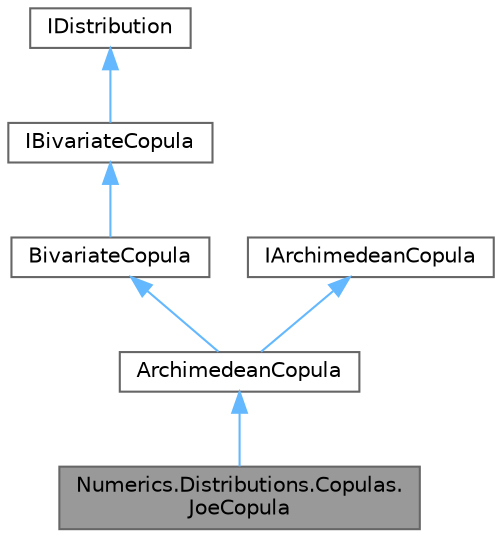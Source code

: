 digraph "Numerics.Distributions.Copulas.JoeCopula"
{
 // LATEX_PDF_SIZE
  bgcolor="transparent";
  edge [fontname=Helvetica,fontsize=10,labelfontname=Helvetica,labelfontsize=10];
  node [fontname=Helvetica,fontsize=10,shape=box,height=0.2,width=0.4];
  Node1 [id="Node000001",label="Numerics.Distributions.Copulas.\lJoeCopula",height=0.2,width=0.4,color="gray40", fillcolor="grey60", style="filled", fontcolor="black",tooltip="The Joe copula."];
  Node2 -> Node1 [id="edge1_Node000001_Node000002",dir="back",color="steelblue1",style="solid",tooltip=" "];
  Node2 [id="Node000002",label="ArchimedeanCopula",height=0.2,width=0.4,color="gray40", fillcolor="white", style="filled",URL="$class_numerics_1_1_distributions_1_1_copulas_1_1_archimedean_copula.html",tooltip="Declares common functionality of all Archimedean Copulas."];
  Node3 -> Node2 [id="edge2_Node000002_Node000003",dir="back",color="steelblue1",style="solid",tooltip=" "];
  Node3 [id="Node000003",label="BivariateCopula",height=0.2,width=0.4,color="gray40", fillcolor="white", style="filled",URL="$class_numerics_1_1_distributions_1_1_copulas_1_1_bivariate_copula.html",tooltip="Declares common functionality of all Bivariate Copulas."];
  Node4 -> Node3 [id="edge3_Node000003_Node000004",dir="back",color="steelblue1",style="solid",tooltip=" "];
  Node4 [id="Node000004",label="IBivariateCopula",height=0.2,width=0.4,color="gray40", fillcolor="white", style="filled",URL="$interface_numerics_1_1_distributions_1_1_copulas_1_1_i_bivariate_copula.html",tooltip="Interface for Copula Joint Distributions."];
  Node5 -> Node4 [id="edge4_Node000004_Node000005",dir="back",color="steelblue1",style="solid",tooltip=" "];
  Node5 [id="Node000005",label="IDistribution",height=0.2,width=0.4,color="gray40", fillcolor="white", style="filled",URL="$interface_numerics_1_1_distributions_1_1_i_distribution.html",tooltip="Simple Distribution Interface."];
  Node6 -> Node2 [id="edge5_Node000002_Node000006",dir="back",color="steelblue1",style="solid",tooltip=" "];
  Node6 [id="Node000006",label="IArchimedeanCopula",height=0.2,width=0.4,color="gray40", fillcolor="white", style="filled",URL="$interface_numerics_1_1_distributions_1_1_copulas_1_1_i_archimedean_copula.html",tooltip="An interface for Archimedean Copulas."];
}
